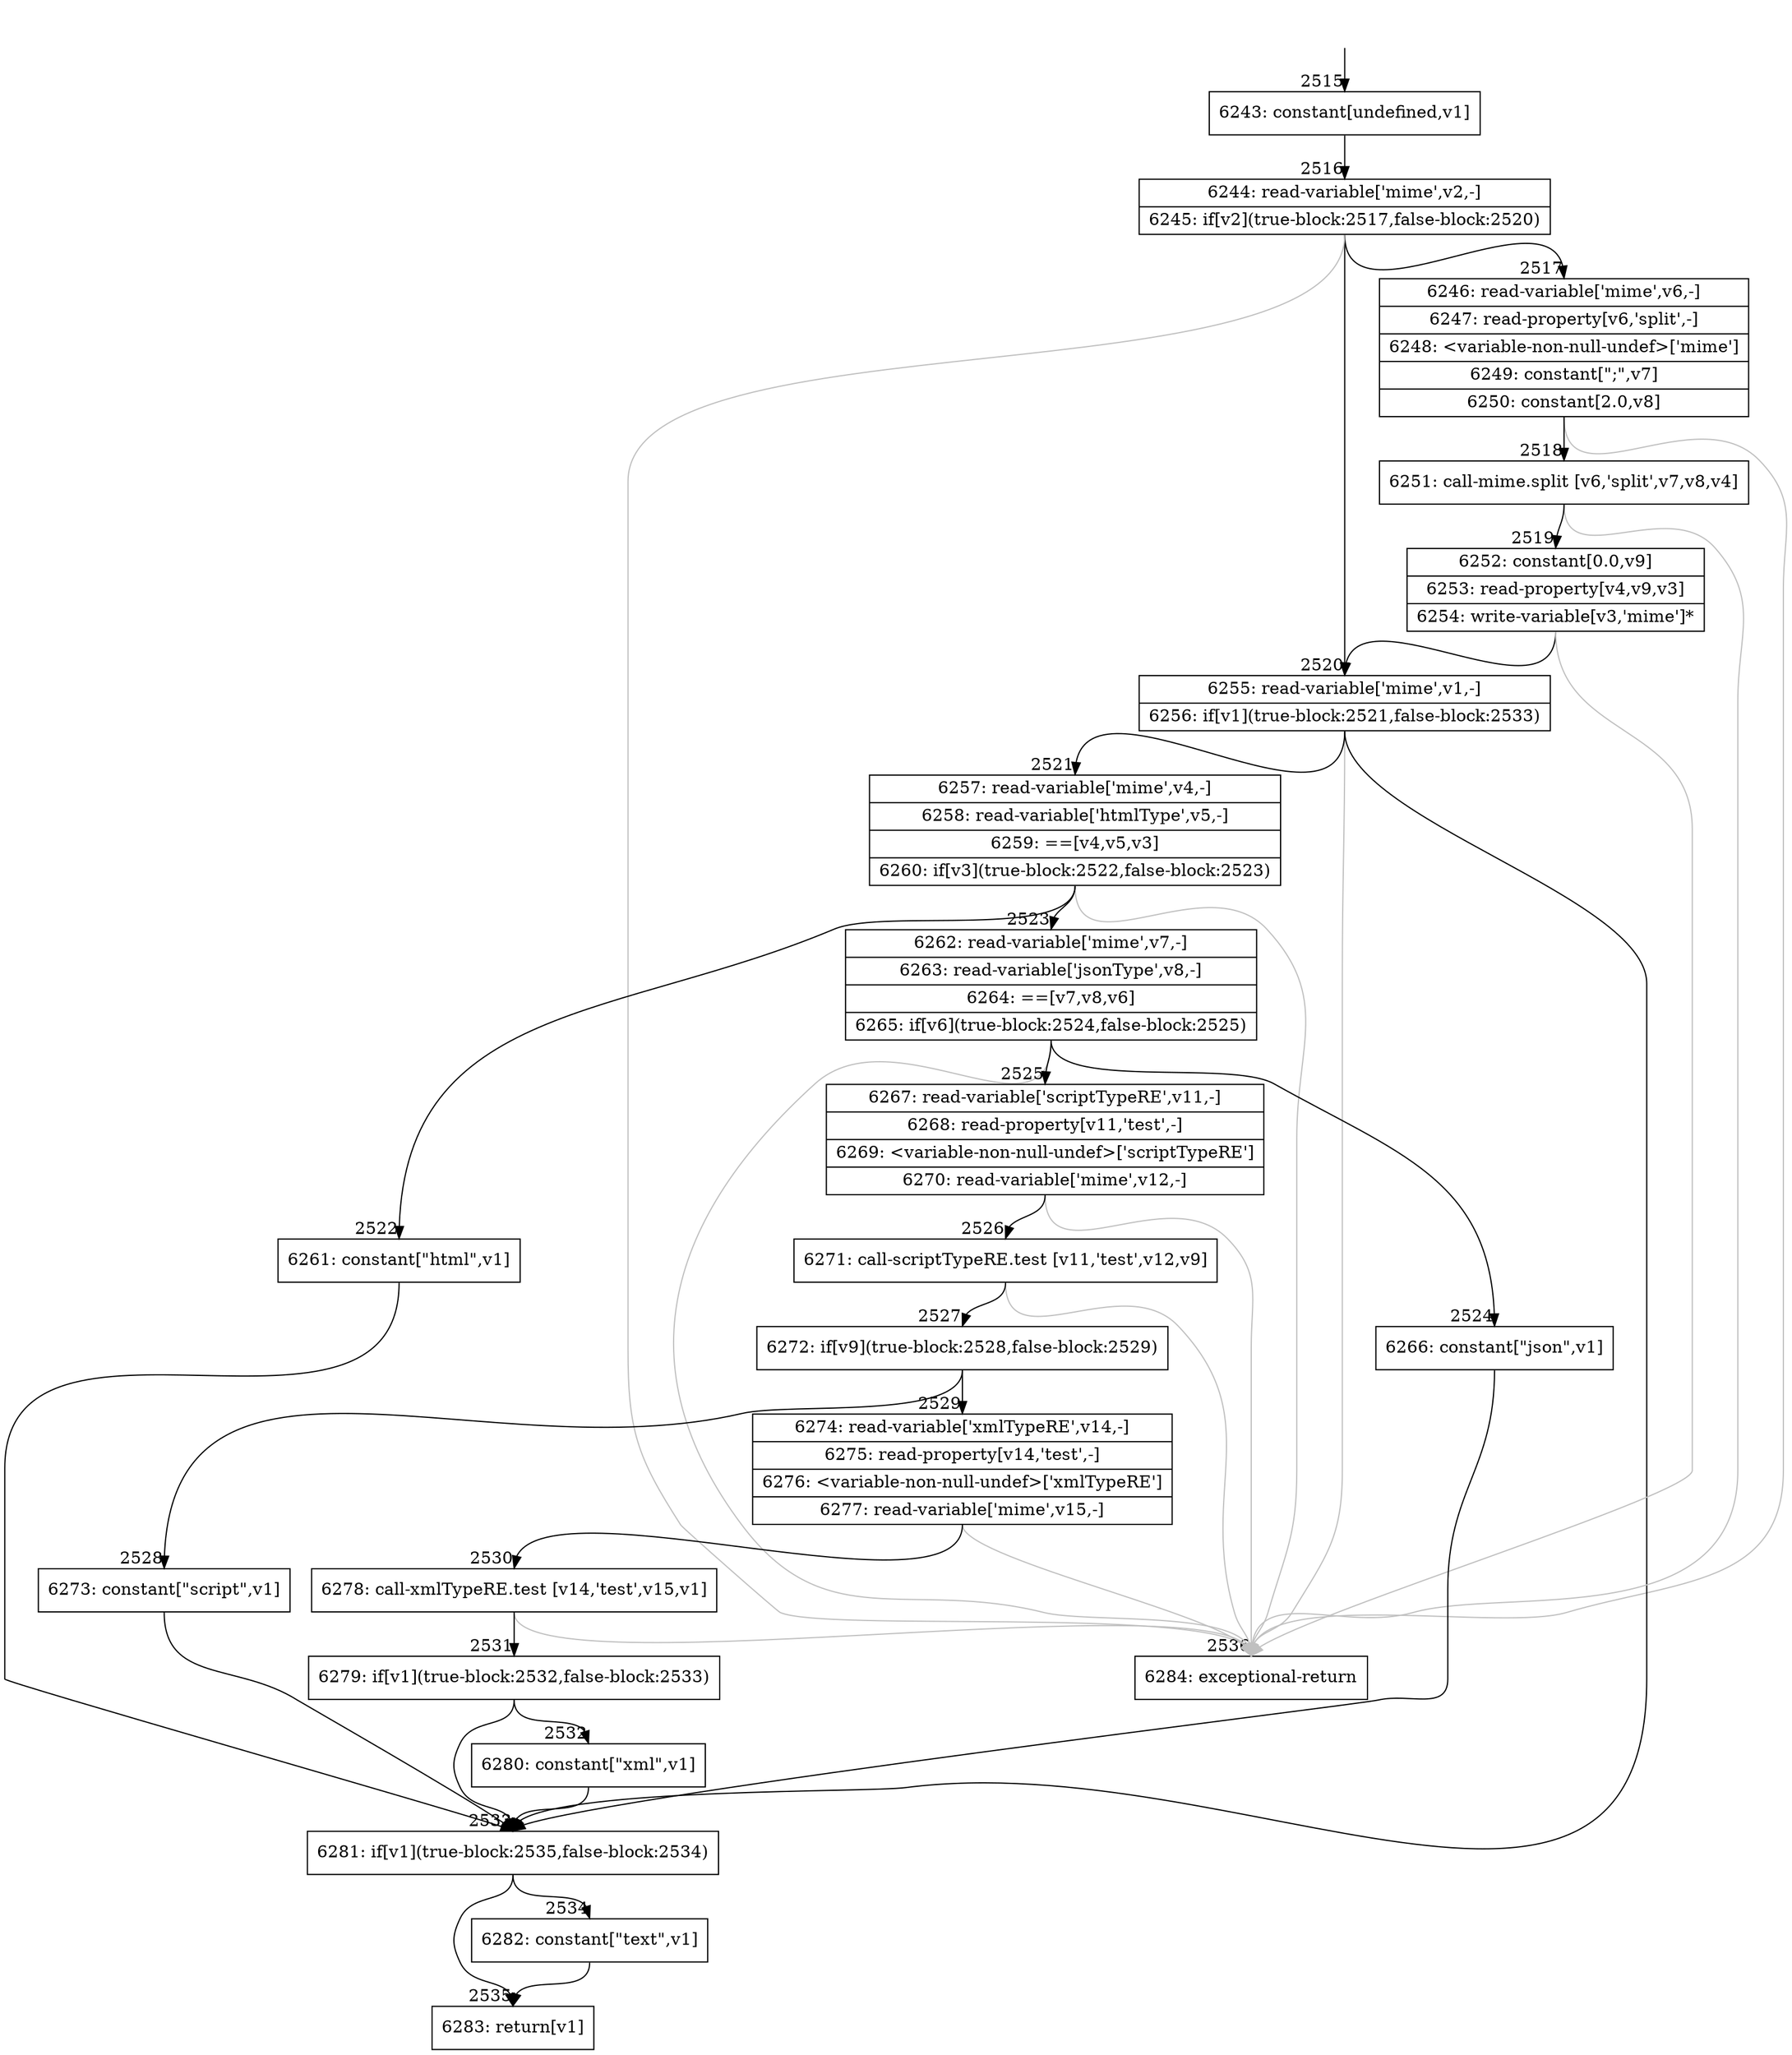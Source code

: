 digraph {
rankdir="TD"
BB_entry227[shape=none,label=""];
BB_entry227 -> BB2515 [tailport=s, headport=n, headlabel="    2515"]
BB2515 [shape=record label="{6243: constant[undefined,v1]}" ] 
BB2515 -> BB2516 [tailport=s, headport=n, headlabel="      2516"]
BB2516 [shape=record label="{6244: read-variable['mime',v2,-]|6245: if[v2](true-block:2517,false-block:2520)}" ] 
BB2516 -> BB2517 [tailport=s, headport=n, headlabel="      2517"]
BB2516 -> BB2520 [tailport=s, headport=n, headlabel="      2520"]
BB2516 -> BB2536 [tailport=s, headport=n, color=gray, headlabel="      2536"]
BB2517 [shape=record label="{6246: read-variable['mime',v6,-]|6247: read-property[v6,'split',-]|6248: \<variable-non-null-undef\>['mime']|6249: constant[\";\",v7]|6250: constant[2.0,v8]}" ] 
BB2517 -> BB2518 [tailport=s, headport=n, headlabel="      2518"]
BB2517 -> BB2536 [tailport=s, headport=n, color=gray]
BB2518 [shape=record label="{6251: call-mime.split [v6,'split',v7,v8,v4]}" ] 
BB2518 -> BB2519 [tailport=s, headport=n, headlabel="      2519"]
BB2518 -> BB2536 [tailport=s, headport=n, color=gray]
BB2519 [shape=record label="{6252: constant[0.0,v9]|6253: read-property[v4,v9,v3]|6254: write-variable[v3,'mime']*}" ] 
BB2519 -> BB2520 [tailport=s, headport=n]
BB2519 -> BB2536 [tailport=s, headport=n, color=gray]
BB2520 [shape=record label="{6255: read-variable['mime',v1,-]|6256: if[v1](true-block:2521,false-block:2533)}" ] 
BB2520 -> BB2533 [tailport=s, headport=n, headlabel="      2533"]
BB2520 -> BB2521 [tailport=s, headport=n, headlabel="      2521"]
BB2520 -> BB2536 [tailport=s, headport=n, color=gray]
BB2521 [shape=record label="{6257: read-variable['mime',v4,-]|6258: read-variable['htmlType',v5,-]|6259: ==[v4,v5,v3]|6260: if[v3](true-block:2522,false-block:2523)}" ] 
BB2521 -> BB2522 [tailport=s, headport=n, headlabel="      2522"]
BB2521 -> BB2523 [tailport=s, headport=n, headlabel="      2523"]
BB2521 -> BB2536 [tailport=s, headport=n, color=gray]
BB2522 [shape=record label="{6261: constant[\"html\",v1]}" ] 
BB2522 -> BB2533 [tailport=s, headport=n]
BB2523 [shape=record label="{6262: read-variable['mime',v7,-]|6263: read-variable['jsonType',v8,-]|6264: ==[v7,v8,v6]|6265: if[v6](true-block:2524,false-block:2525)}" ] 
BB2523 -> BB2524 [tailport=s, headport=n, headlabel="      2524"]
BB2523 -> BB2525 [tailport=s, headport=n, headlabel="      2525"]
BB2523 -> BB2536 [tailport=s, headport=n, color=gray]
BB2524 [shape=record label="{6266: constant[\"json\",v1]}" ] 
BB2524 -> BB2533 [tailport=s, headport=n]
BB2525 [shape=record label="{6267: read-variable['scriptTypeRE',v11,-]|6268: read-property[v11,'test',-]|6269: \<variable-non-null-undef\>['scriptTypeRE']|6270: read-variable['mime',v12,-]}" ] 
BB2525 -> BB2526 [tailport=s, headport=n, headlabel="      2526"]
BB2525 -> BB2536 [tailport=s, headport=n, color=gray]
BB2526 [shape=record label="{6271: call-scriptTypeRE.test [v11,'test',v12,v9]}" ] 
BB2526 -> BB2527 [tailport=s, headport=n, headlabel="      2527"]
BB2526 -> BB2536 [tailport=s, headport=n, color=gray]
BB2527 [shape=record label="{6272: if[v9](true-block:2528,false-block:2529)}" ] 
BB2527 -> BB2528 [tailport=s, headport=n, headlabel="      2528"]
BB2527 -> BB2529 [tailport=s, headport=n, headlabel="      2529"]
BB2528 [shape=record label="{6273: constant[\"script\",v1]}" ] 
BB2528 -> BB2533 [tailport=s, headport=n]
BB2529 [shape=record label="{6274: read-variable['xmlTypeRE',v14,-]|6275: read-property[v14,'test',-]|6276: \<variable-non-null-undef\>['xmlTypeRE']|6277: read-variable['mime',v15,-]}" ] 
BB2529 -> BB2530 [tailport=s, headport=n, headlabel="      2530"]
BB2529 -> BB2536 [tailport=s, headport=n, color=gray]
BB2530 [shape=record label="{6278: call-xmlTypeRE.test [v14,'test',v15,v1]}" ] 
BB2530 -> BB2531 [tailport=s, headport=n, headlabel="      2531"]
BB2530 -> BB2536 [tailport=s, headport=n, color=gray]
BB2531 [shape=record label="{6279: if[v1](true-block:2532,false-block:2533)}" ] 
BB2531 -> BB2533 [tailport=s, headport=n]
BB2531 -> BB2532 [tailport=s, headport=n, headlabel="      2532"]
BB2532 [shape=record label="{6280: constant[\"xml\",v1]}" ] 
BB2532 -> BB2533 [tailport=s, headport=n]
BB2533 [shape=record label="{6281: if[v1](true-block:2535,false-block:2534)}" ] 
BB2533 -> BB2535 [tailport=s, headport=n, headlabel="      2535"]
BB2533 -> BB2534 [tailport=s, headport=n, headlabel="      2534"]
BB2534 [shape=record label="{6282: constant[\"text\",v1]}" ] 
BB2534 -> BB2535 [tailport=s, headport=n]
BB2535 [shape=record label="{6283: return[v1]}" ] 
BB2536 [shape=record label="{6284: exceptional-return}" ] 
//#$~ 1324
}

